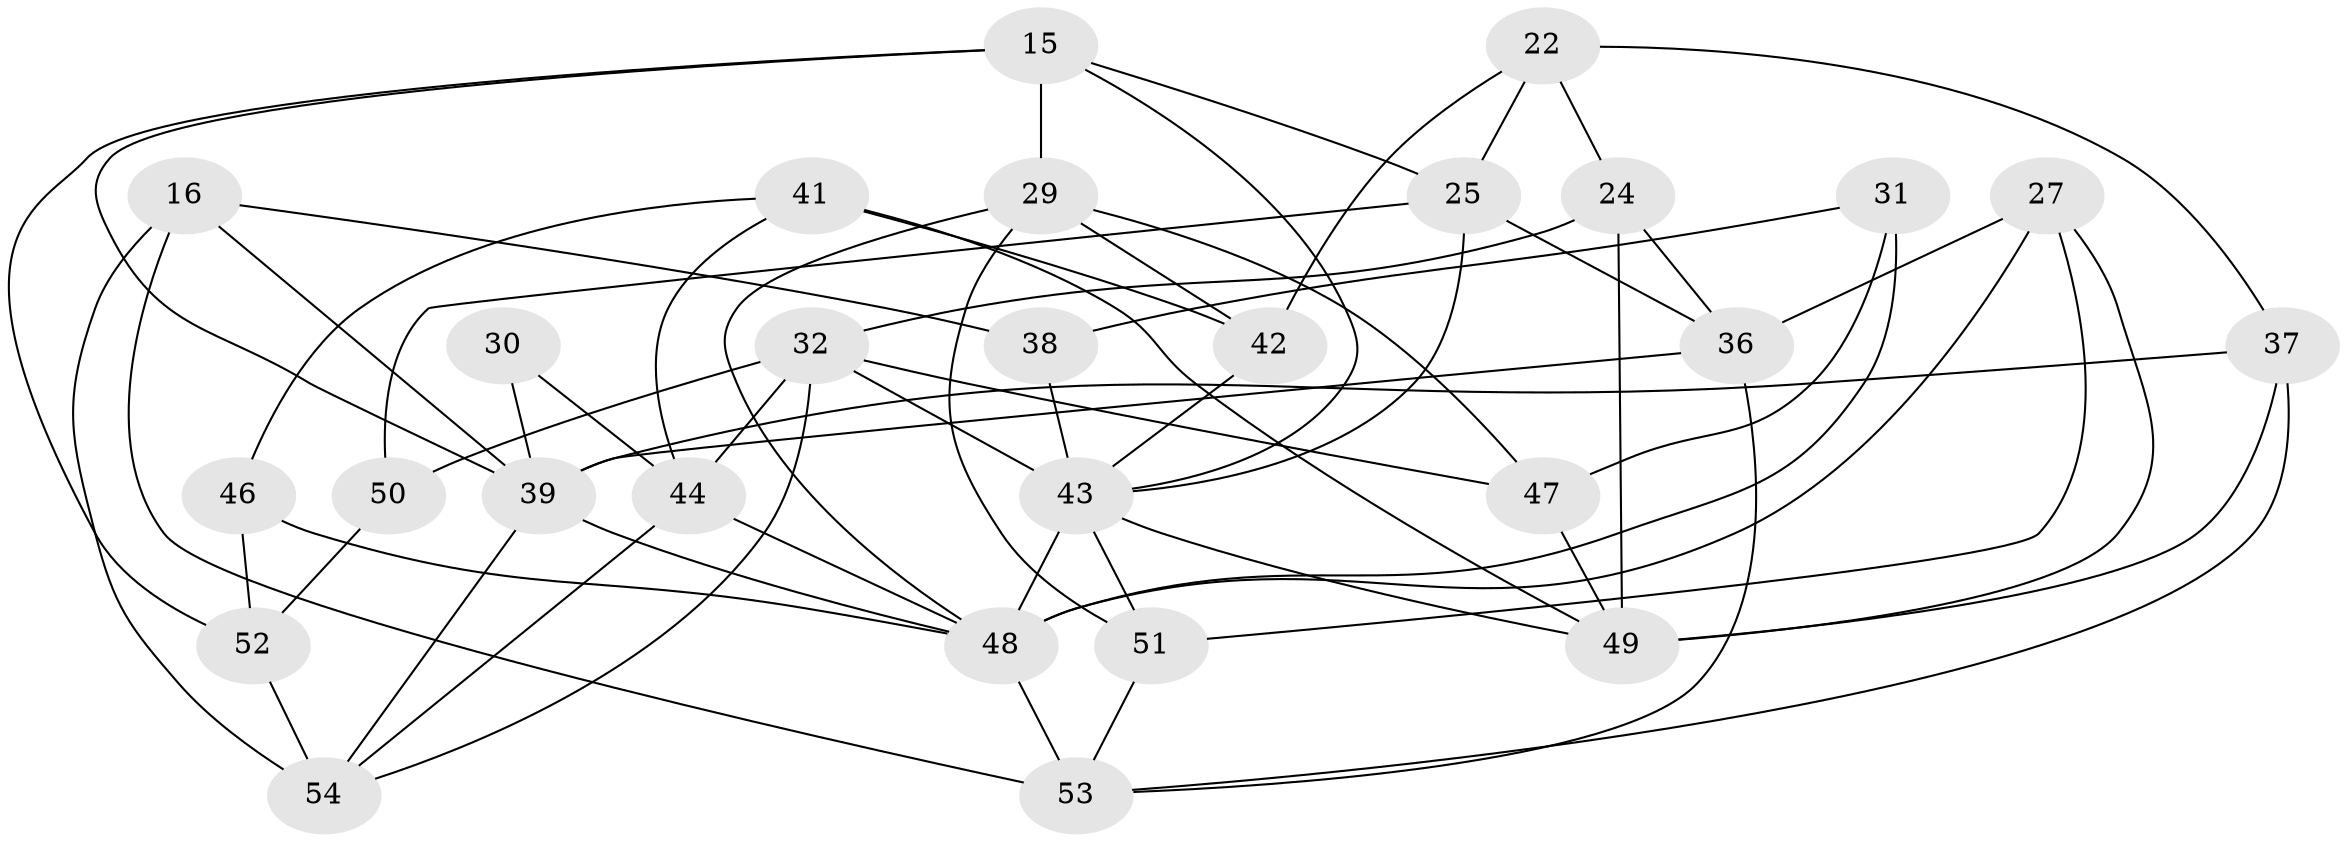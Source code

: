 // original degree distribution, {4: 1.0}
// Generated by graph-tools (version 1.1) at 2025/58/03/09/25 04:58:25]
// undirected, 27 vertices, 62 edges
graph export_dot {
graph [start="1"]
  node [color=gray90,style=filled];
  15 [super="+6"];
  16 [super="+11"];
  22;
  24;
  25 [super="+8+19"];
  27;
  29 [super="+23"];
  30;
  31;
  32 [super="+5+26"];
  36 [super="+20"];
  37;
  38;
  39 [super="+9+14"];
  41;
  42;
  43 [super="+10+18+40"];
  44 [super="+7"];
  46;
  47;
  48 [super="+34"];
  49 [super="+21"];
  50;
  51;
  52;
  53 [super="+45"];
  54 [super="+28"];
  15 -- 25;
  15 -- 29 [weight=2];
  15 -- 39;
  15 -- 52;
  15 -- 43;
  16 -- 38 [weight=2];
  16 -- 53;
  16 -- 54 [weight=2];
  16 -- 39;
  22 -- 24;
  22 -- 42;
  22 -- 37;
  22 -- 25;
  24 -- 49;
  24 -- 36;
  24 -- 32;
  25 -- 50 [weight=2];
  25 -- 43 [weight=3];
  25 -- 36;
  27 -- 36;
  27 -- 49;
  27 -- 51;
  27 -- 48;
  29 -- 51;
  29 -- 47;
  29 -- 48;
  29 -- 42;
  30 -- 44 [weight=2];
  30 -- 39 [weight=2];
  31 -- 47;
  31 -- 38;
  31 -- 48 [weight=2];
  32 -- 50;
  32 -- 54;
  32 -- 47;
  32 -- 44;
  32 -- 43 [weight=5];
  36 -- 39 [weight=2];
  36 -- 53;
  37 -- 39;
  37 -- 53;
  37 -- 49;
  38 -- 43;
  39 -- 48 [weight=2];
  39 -- 54;
  41 -- 42;
  41 -- 46;
  41 -- 44;
  41 -- 49;
  42 -- 43;
  43 -- 48 [weight=3];
  43 -- 51;
  43 -- 49;
  44 -- 54;
  44 -- 48;
  46 -- 52;
  46 -- 48 [weight=2];
  47 -- 49;
  48 -- 53 [weight=2];
  50 -- 52;
  51 -- 53;
  52 -- 54;
}
